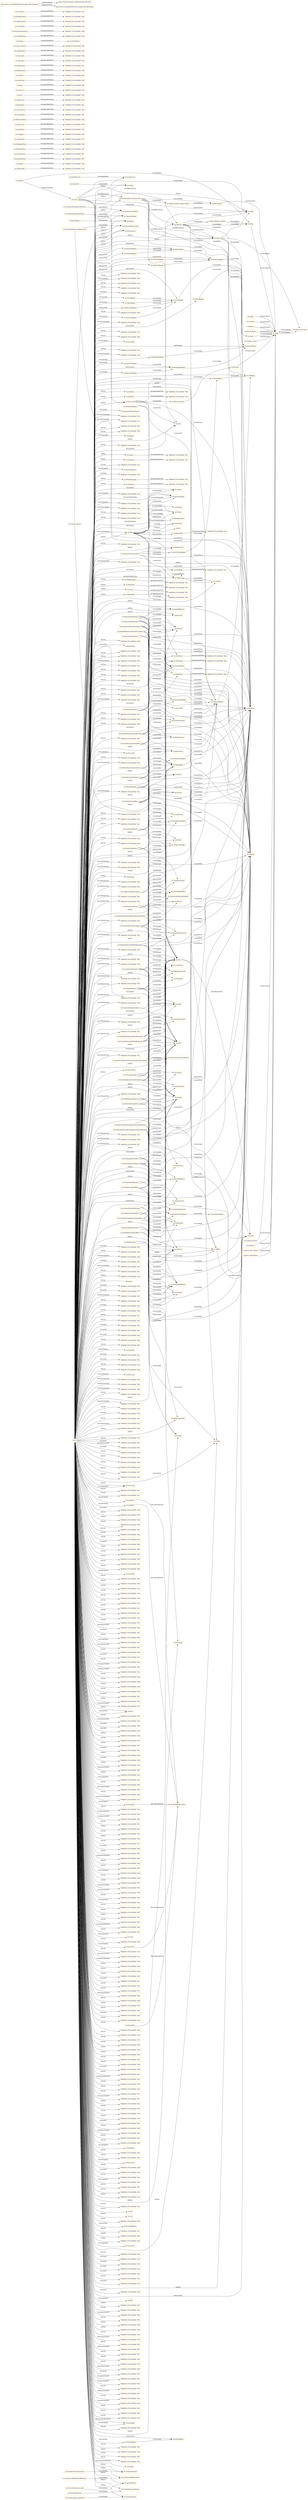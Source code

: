 digraph ar2dtool_diagram { 
rankdir=LR;
size="1501"
node [shape = rectangle, color="orange"]; "vin:DryWine" "vin:Tempranillo" "7466d5e5:187ca030d48:-7f44" "7466d5e5:187ca030d48:-7f97" "vin:AlsatianWine" "7466d5e5:187ca030d48:-7fbf" "vin:RedTableWine" "vin:FullBodiedWine" "7466d5e5:187ca030d48:-7f73" "7466d5e5:187ca030d48:-7f55" "7466d5e5:187ca030d48:-7f66" "7466d5e5:187ca030d48:-7f1d" "vin:Meursault" "7466d5e5:187ca030d48:-7ed6" "7466d5e5:187ca030d48:-7f8c" "vin:DryWhiteWine" "7466d5e5:187ca030d48:-7f84" "vin:GermanWine" "vin:Beaujolais" "vin:WhiteLoire" "vin:RedWine" "vin:Tours" "vin:RoseWine" "7466d5e5:187ca030d48:-7f19" "vin:Anjou" "vin:Riesling" "vin:SweetWine" "7466d5e5:187ca030d48:-7f2a" "7466d5e5:187ca030d48:-7ffc" "vin:WineBody" "7466d5e5:187ca030d48:-7f3d" "vin:Medoc" "7466d5e5:187ca030d48:-7f80" "7466d5e5:187ca030d48:-7f0e" "vin:RedBordeaux" "7466d5e5:187ca030d48:-7f6e" "vin:Quality" "vin:TableWine" "7466d5e5:187ca030d48:-7fa1" "7466d5e5:187ca030d48:-7f50" "7466d5e5:187ca030d48:-7fb5" "7466d5e5:187ca030d48:-7ff4" "vin:WineColor" "vin:StEmilion" "7466d5e5:187ca030d48:-7f4b" "7466d5e5:187ca030d48:-7ea9" "vin:DryRedWine" "7466d5e5:187ca030d48:-7ef3" "7466d5e5:187ca030d48:-7fc4" "vin:DryRiesling" "7466d5e5:187ca030d48:-7f9c" "vin:WhiteBurgundy" "7466d5e5:187ca030d48:-7f94" "vin:Bordeaux" "7466d5e5:187ca030d48:-7ff8" "7466d5e5:187ca030d48:-7f61" "7466d5e5:187ca030d48:-7fbb" "vin:Wine" "7466d5e5:187ca030d48:-7f27" "7466d5e5:187ca030d48:-7f39" "7466d5e5:187ca030d48:-7fec" "vin:VintageYear" "vin:RedBurgundy" "7466d5e5:187ca030d48:-7fe0" "7466d5e5:187ca030d48:-7f04" "vin:WhiteNonSweetWine" "vin:Burgundy" "7466d5e5:187ca030d48:-7eef" "7466d5e5:187ca030d48:-7eff" "vin:Muscadet" "vin:WineFlavor" "7466d5e5:187ca030d48:-7f23" "7466d5e5:187ca030d48:-7fa4" "7466d5e5:187ca030d48:-7f76" "7466d5e5:187ca030d48:-7ee3" "vin:CaliforniaWine" "vin:Winery" "vin:WineSugar" "vin:ItalianWine" "7466d5e5:187ca030d48:-7eb9" "7466d5e5:187ca030d48:-7fe4" "vin:Pauillac" "vin:LateHarvest" "vin:WhiteBordeaux" "vin:TexasWine" "vin:Loire" "vin:Margaux" "7466d5e5:187ca030d48:-7fc8" "7466d5e5:187ca030d48:-7ead" "7466d5e5:187ca030d48:-7f59" "7466d5e5:187ca030d48:-7fae" "7466d5e5:187ca030d48:-7f6a" "7466d5e5:187ca030d48:-7eb5" "vin:CotesDOr" "7466d5e5:187ca030d48:-7f8f" "7466d5e5:187ca030d48:-7f88" "7466d5e5:187ca030d48:-7f7a" "vin:AmericanWine" "vin:Country" "vin:DessertWine" "vin:IceWine" "7466d5e5:187ca030d48:-7fd6" "7466d5e5:187ca030d48:-7fd2" "vin:WhiteTableWine" "7466d5e5:187ca030d48:-7ec6" "7466d5e5:187ca030d48:-7ec1" "7466d5e5:187ca030d48:-7fcd" "vin:Vintage" "7466d5e5:187ca030d48:-7ed9" "vin:EarlyHarvest" "7466d5e5:187ca030d48:-7fa7" "vin:WineDescriptor" "7466d5e5:187ca030d48:-7ebd" "vin:FrenchWine" "7466d5e5:187ca030d48:-7ee0" "7466d5e5:187ca030d48:-7edd" "vin:Sancerre" "vin:SweetRiesling" "7466d5e5:187ca030d48:-7ed2" "vin:Region" "7466d5e5:187ca030d48:-7f2d" "7466d5e5:187ca030d48:-7ee6" "vin:WhiteWine" "7466d5e5:187ca030d48:-7ef7" "7466d5e5:187ca030d48:-7eeb" "7466d5e5:187ca030d48:-7efb" "vin:WineAcidity" "7466d5e5:187ca030d48:-7f0a" ; /*classes style*/
	"vin:Campo_de_Borja" -> "vin:Spain" [ label = "vin:hasCountry" ];
	"vin:MariettaZinfandel" -> "vin:SonomaRegion" [ label = "vin:locatedIn" ];
	"vin:MariettaZinfandel" -> "vin:Dry" [ label = "vin:hasSugar" ];
	"vin:MariettaZinfandel" -> "vin:Marietta" [ label = "vin:hasMaker" ];
	"vin:MariettaZinfandel" -> "vin:Moderate" [ label = "vin:hasFlavor" ];
	"vin:MariettaZinfandel" -> "vin:Medium" [ label = "vin:hasBody" ];
	"vin:SeanThackreySiriusPetiteSyrah" -> "vin:NapaRegion" [ label = "vin:locatedIn" ];
	"vin:SeanThackreySiriusPetiteSyrah" -> "vin:Dry" [ label = "vin:hasSugar" ];
	"vin:SeanThackreySiriusPetiteSyrah" -> "vin:SeanThackrey" [ label = "vin:hasMaker" ];
	"vin:SeanThackreySiriusPetiteSyrah" -> "vin:Strong" [ label = "vin:hasFlavor" ];
	"vin:SeanThackreySiriusPetiteSyrah" -> "vin:Full" [ label = "vin:hasBody" ];
	"vin:MariettaCabernetSauvignon" -> "vin:SonomaRegion" [ label = "vin:locatedIn" ];
	"vin:MariettaCabernetSauvignon" -> "vin:Dry" [ label = "vin:hasSugar" ];
	"vin:MariettaCabernetSauvignon" -> "vin:Marietta" [ label = "vin:hasMaker" ];
	"vin:MariettaCabernetSauvignon" -> "vin:Moderate" [ label = "vin:hasFlavor" ];
	"vin:MariettaCabernetSauvignon" -> "vin:Medium" [ label = "vin:hasBody" ];
	"vin:PauillacRegion" -> "vin:MedocRegion" [ label = "vin:locatedIn" ];
	"vin:StGenevieveTexasWhite" -> "vin:CentralTexasRegion" [ label = "vin:locatedIn" ];
	"vin:StGenevieveTexasWhite" -> "vin:Dry" [ label = "vin:hasSugar" ];
	"vin:StGenevieveTexasWhite" -> "vin:StGenevieve" [ label = "vin:hasMaker" ];
	"vin:StGenevieveTexasWhite" -> "vin:Moderate" [ label = "vin:hasFlavor" ];
	"vin:FullBodiedWine" -> "7466d5e5:187ca030d48:-7f88" [ label = "owl:equivalentClass" ];
	"vin:BordeauxRegion" -> "vin:FrenchRegion" [ label = "vin:locatedIn" ];
	"vin:hasBody" -> "vin:hasWineDescriptor" [ label = "rdfs:subPropertyOf" ];
	"vin:Adega_Familiar_Eladio_Pineiro" -> "vin:Rias_Baixas" [ label = "vin:hasRegion" ];
	"vin:Meursault" -> "7466d5e5:187ca030d48:-7f50" [ label = "owl:equivalentClass" ];
	"vin:Mallorca" -> "vin:Spain" [ label = "vin:hasCountry" ];
	"vin:FoxenCheninBlanc" -> "vin:SantaBarbaraRegion" [ label = "vin:locatedIn" ];
	"vin:FoxenCheninBlanc" -> "vin:Dry" [ label = "vin:hasSugar" ];
	"vin:FoxenCheninBlanc" -> "vin:Foxen" [ label = "vin:hasMaker" ];
	"vin:FoxenCheninBlanc" -> "vin:Moderate" [ label = "vin:hasFlavor" ];
	"vin:FoxenCheninBlanc" -> "vin:Full" [ label = "vin:hasBody" ];
	"vin:TexasWine" -> "7466d5e5:187ca030d48:-7eef" [ label = "owl:equivalentClass" ];
	"vin:NapaRegion" -> "vin:CaliforniaRegion" [ label = "vin:locatedIn" ];
	"vin:MountadamRiesling" -> "vin:SouthAustraliaRegion" [ label = "vin:locatedIn" ];
	"vin:MountadamRiesling" -> "vin:Dry" [ label = "vin:hasSugar" ];
	"vin:MountadamRiesling" -> "vin:Mountadam" [ label = "vin:hasMaker" ];
	"vin:MountadamRiesling" -> "vin:Delicate" [ label = "vin:hasFlavor" ];
	"vin:MountadamRiesling" -> "vin:Medium" [ label = "vin:hasBody" ];
	"vin:LoireRegion" -> "vin:FrenchRegion" [ label = "vin:locatedIn" ];
	"vin:CorbansSauvignonBlanc" -> "vin:NewZealandRegion" [ label = "vin:locatedIn" ];
	"vin:CorbansSauvignonBlanc" -> "vin:Dry" [ label = "vin:hasSugar" ];
	"vin:CorbansSauvignonBlanc" -> "vin:Corbans" [ label = "vin:hasMaker" ];
	"vin:CorbansSauvignonBlanc" -> "vin:Strong" [ label = "vin:hasFlavor" ];
	"vin:CorbansSauvignonBlanc" -> "vin:Medium" [ label = "vin:hasBody" ];
	"vin:WhiteBurgundy" -> "7466d5e5:187ca030d48:-7ee3" [ label = "owl:equivalentClass" ];
	"vin:Pauillac" -> "7466d5e5:187ca030d48:-7f44" [ label = "owl:equivalentClass" ];
	"vin:Jerez-Xeres-Sherry" -> "vin:Spain" [ label = "vin:hasCountry" ];
	"vin:CortonMontrachetWhiteBurgundy" -> "vin:Dry" [ label = "vin:hasSugar" ];
	"vin:CortonMontrachetWhiteBurgundy" -> "vin:CortonMontrachet" [ label = "vin:hasMaker" ];
	"vin:CortonMontrachetWhiteBurgundy" -> "vin:Strong" [ label = "vin:hasFlavor" ];
	"vin:CortonMontrachetWhiteBurgundy" -> "vin:Full" [ label = "vin:hasBody" ];
	"vin:BourgogneRegion" -> "vin:FrenchRegion" [ label = "vin:locatedIn" ];
	"vin:MountadamChardonnay" -> "vin:SouthAustraliaRegion" [ label = "vin:locatedIn" ];
	"vin:MountadamChardonnay" -> "vin:Dry" [ label = "vin:hasSugar" ];
	"vin:MountadamChardonnay" -> "vin:Mountadam" [ label = "vin:hasMaker" ];
	"vin:MountadamChardonnay" -> "vin:Strong" [ label = "vin:hasFlavor" ];
	"vin:MountadamChardonnay" -> "vin:Full" [ label = "vin:hasBody" ];
	"vin:DryWine" -> "7466d5e5:187ca030d48:-7f94" [ label = "owl:equivalentClass" ];
	"vin:FrenchWine" -> "7466d5e5:187ca030d48:-7f8c" [ label = "owl:equivalentClass" ];
	"vin:SauterneRegion" -> "vin:BordeauxRegion" [ label = "vin:locatedIn" ];
	"vin:Spain" -> "vin:Ribera_del_Duero" [ label = "vin:hasRegion" ];
	"vin:SelaksSauvignonBlanc" -> "vin:NewZealandRegion" [ label = "vin:locatedIn" ];
	"vin:SelaksSauvignonBlanc" -> "vin:Dry" [ label = "vin:hasSugar" ];
	"vin:SelaksSauvignonBlanc" -> "vin:Selaks" [ label = "vin:hasMaker" ];
	"vin:SelaksSauvignonBlanc" -> "vin:Moderate" [ label = "vin:hasFlavor" ];
	"vin:SelaksSauvignonBlanc" -> "vin:Medium" [ label = "vin:hasBody" ];
	"vin:SchlossRothermelTrochenbierenausleseRiesling" -> "vin:GermanyRegion" [ label = "vin:locatedIn" ];
	"vin:SchlossRothermelTrochenbierenausleseRiesling" -> "vin:Sweet" [ label = "vin:hasSugar" ];
	"vin:SchlossRothermelTrochenbierenausleseRiesling" -> "vin:SchlossRothermel" [ label = "vin:hasMaker" ];
	"vin:SchlossRothermelTrochenbierenausleseRiesling" -> "vin:Strong" [ label = "vin:hasFlavor" ];
	"vin:SchlossRothermelTrochenbierenausleseRiesling" -> "vin:Full" [ label = "vin:hasBody" ];
	"vin:StEmilionRegion" -> "vin:BordeauxRegion" [ label = "vin:locatedIn" ];
	"vin:BeaujolaisRegion" -> "vin:FrenchRegion" [ label = "vin:locatedIn" ];
	"vin:CorbansPrivateBinSauvignonBlanc" -> "vin:NewZealandRegion" [ label = "vin:locatedIn" ];
	"vin:CorbansPrivateBinSauvignonBlanc" -> "vin:Dry" [ label = "vin:hasSugar" ];
	"vin:CorbansPrivateBinSauvignonBlanc" -> "vin:Corbans" [ label = "vin:hasMaker" ];
	"vin:CorbansPrivateBinSauvignonBlanc" -> "vin:Strong" [ label = "vin:hasFlavor" ];
	"vin:CorbansPrivateBinSauvignonBlanc" -> "vin:Full" [ label = "vin:hasBody" ];
	"vin:Bordeaux" -> "7466d5e5:187ca030d48:-7fe4" [ label = "owl:equivalentClass" ];
	"vin:CongressSpringsSemillon" -> "vin:Dry" [ label = "vin:hasSugar" ];
	"vin:CongressSpringsSemillon" -> "vin:CongressSprings" [ label = "vin:hasMaker" ];
	"vin:CongressSpringsSemillon" -> "vin:Moderate" [ label = "vin:hasFlavor" ];
	"vin:CongressSpringsSemillon" -> "vin:Medium" [ label = "vin:hasBody" ];
	"vin:RedBordeaux" -> "7466d5e5:187ca030d48:-7f2d" [ label = "owl:equivalentClass" ];
	"vin:Jerez_Amontillado" -> "vin:Spain" [ label = "vin:hasCountry" ];
	"vin:Rias_Baixas" -> "vin:Spain" [ label = "vin:hasCountry" ];
	"vin:AlsatianWine" -> "7466d5e5:187ca030d48:-7ffc" [ label = "owl:equivalentClass" ];
	"vin:RedTableWine" -> "7466d5e5:187ca030d48:-7f27" [ label = "owl:equivalentClass" ];
	"vin:Tours" -> "7466d5e5:187ca030d48:-7eeb" [ label = "owl:equivalentClass" ];
	"vin:CotesDOr" -> "7466d5e5:187ca030d48:-7fae" [ label = "owl:equivalentClass" ];
	"vin:SweetRiesling" -> "7466d5e5:187ca030d48:-7f04" [ label = "owl:equivalentClass" ];
	"vin:Medoc" -> "7466d5e5:187ca030d48:-7f61" [ label = "owl:equivalentClass" ];
	"vin:TaylorPort" -> "vin:Taylor" [ label = "vin:hasMaker" ];
	"vin:ChateauChevalBlancStEmilion" -> "vin:ChateauChevalBlanc" [ label = "vin:hasMaker" ];
	"vin:Envidiacochina_tete_de_cuvee" -> "vin:Malvasia" [ label = "owl:differentFrom" ];
	"vin:Envidiacochina_tete_de_cuvee" -> "vin:Adega_Familiar_Eladio_Pineiro" [ label = "vin:hasMaker" ];
	"vin:Envidiacochina_tete_de_cuvee" -> "vin:Moderate" [ label = "vin:hasFlavor" ];
	"vin:Envidiacochina_tete_de_cuvee" -> "vin:High" [ label = "vin:hasAcidity" ];
	"vin:Envidiacochina_tete_de_cuvee" -> "vin:Medium" [ label = "vin:hasBody" ];
	"vin:Envidiacochina_tete_de_cuvee" -> "vin:Rias_Baixas" [ label = "vin:hasRegion" ];
	"vin:Envidiacochina_tete_de_cuvee" -> "vin:Tinto" [ label = "owl:differentFrom" ];
	"vin:ChateauMorgonBeaujolais" -> "vin:ChateauMorgon" [ label = "vin:hasMaker" ];
	"vin:ChateauDeMeursaultMeursault" -> "vin:ChateauDeMeursault" [ label = "vin:hasMaker" ];
	"vin:ChateauDeMeursaultMeursault" -> "vin:Moderate" [ label = "vin:hasFlavor" ];
	"vin:WhiteNonSweetWine" -> "7466d5e5:187ca030d48:-7edd" [ label = "owl:equivalentClass" ];
	"vin:Alvaro_Palacios" -> "vin:Priorato" [ label = "vin:hasRegion" ];
	"vin:RoseDAnjou" -> "vin:DAnjou" [ label = "vin:hasMaker" ];
	"vin:hasSugar" -> "vin:hasWineDescriptor" [ label = "rdfs:subPropertyOf" ];
	"vin:Muscadet" -> "7466d5e5:187ca030d48:-7f4b" [ label = "owl:equivalentClass" ];
	"vin:CotesDOrRegion" -> "vin:BourgogneRegion" [ label = "vin:locatedIn" ];
	"vin:WineColor" -> "7466d5e5:187ca030d48:-7ebd" [ label = "owl:equivalentClass" ];
	"vin:ElyseZinfandel" -> "vin:NapaRegion" [ label = "vin:locatedIn" ];
	"vin:ElyseZinfandel" -> "vin:Dry" [ label = "vin:hasSugar" ];
	"vin:ElyseZinfandel" -> "vin:Elyse" [ label = "vin:hasMaker" ];
	"vin:ElyseZinfandel" -> "vin:Moderate" [ label = "vin:hasFlavor" ];
	"vin:ElyseZinfandel" -> "vin:Full" [ label = "vin:hasBody" ];
	"vin:SweetWine" -> "7466d5e5:187ca030d48:-7efb" [ label = "owl:equivalentClass" ];
	"vin:LongridgeMerlot" -> "vin:NewZealandRegion" [ label = "vin:locatedIn" ];
	"vin:LongridgeMerlot" -> "vin:Dry" [ label = "vin:hasSugar" ];
	"vin:LongridgeMerlot" -> "vin:Longridge" [ label = "vin:hasMaker" ];
	"vin:LongridgeMerlot" -> "vin:Moderate" [ label = "vin:hasFlavor" ];
	"vin:LongridgeMerlot" -> "vin:Light" [ label = "vin:hasBody" ];
	"vin:KathrynKennedyLateral" -> "vin:Dry" [ label = "vin:hasSugar" ];
	"vin:KathrynKennedyLateral" -> "vin:KathrynKennedy" [ label = "vin:hasMaker" ];
	"vin:KathrynKennedyLateral" -> "vin:Delicate" [ label = "vin:hasFlavor" ];
	"vin:KathrynKennedyLateral" -> "vin:Medium" [ label = "vin:hasBody" ];
	"vin:MountEdenVineyardEdnaValleyChardonnay" -> "vin:EdnaValleyRegion" [ label = "vin:locatedIn" ];
	"vin:MountEdenVineyardEdnaValleyChardonnay" -> "vin:Dry" [ label = "vin:hasSugar" ];
	"vin:MountEdenVineyardEdnaValleyChardonnay" -> "vin:MountEdenVineyard" [ label = "vin:hasMaker" ];
	"vin:MountEdenVineyardEdnaValleyChardonnay" -> "vin:Moderate" [ label = "vin:hasFlavor" ];
	"vin:MountEdenVineyardEdnaValleyChardonnay" -> "vin:Medium" [ label = "vin:hasBody" ];
	"vin:hasFlavor" -> "vin:hasWineDescriptor" [ label = "rdfs:subPropertyOf" ];
	"vin:Loire" -> "7466d5e5:187ca030d48:-7f6a" [ label = "owl:equivalentClass" ];
	"vin:AnjouRegion" -> "vin:LoireRegion" [ label = "vin:locatedIn" ];
	"vin:BancroftChardonnay" -> "vin:NapaRegion" [ label = "vin:locatedIn" ];
	"vin:BancroftChardonnay" -> "vin:Dry" [ label = "vin:hasSugar" ];
	"vin:BancroftChardonnay" -> "vin:Bancroft" [ label = "vin:hasMaker" ];
	"vin:BancroftChardonnay" -> "vin:Moderate" [ label = "vin:hasFlavor" ];
	"vin:BancroftChardonnay" -> "vin:Medium" [ label = "vin:hasBody" ];
	"vin:SaucelitoCanyonZinfandel1998" -> "vin:ArroyoGrandeRegion" [ label = "vin:locatedIn" ];
	"vin:SaucelitoCanyonZinfandel1998" -> "vin:Year1998" [ label = "vin:hasVintageYear" ];
	"vin:SaucelitoCanyonZinfandel1998" -> "vin:Dry" [ label = "vin:hasSugar" ];
	"vin:SaucelitoCanyonZinfandel1998" -> "vin:SaucelitoCanyon" [ label = "vin:hasMaker" ];
	"vin:SaucelitoCanyonZinfandel1998" -> "vin:Moderate" [ label = "vin:hasFlavor" ];
	"vin:SaucelitoCanyonZinfandel1998" -> "vin:Medium" [ label = "vin:hasBody" ];
	"vin:ClosDeLaPoussieSancerre" -> "vin:ClosDeLaPoussie" [ label = "vin:hasMaker" ];
	"vin:CentralTexasRegion" -> "vin:TexasRegion" [ label = "vin:locatedIn" ];
	"vin:ChiantiRegion" -> "vin:ItalianRegion" [ label = "vin:locatedIn" ];
	"vin:IceWine" -> "7466d5e5:187ca030d48:-7f80" [ label = "owl:equivalentClass" ];
	"vin:CaliforniaRegion" -> "vin:USRegion" [ label = "vin:locatedIn" ];
	"vin:Beaujolais" -> "7466d5e5:187ca030d48:-7fec" [ label = "owl:equivalentClass" ];
	"vin:MendocinoRegion" -> "vin:CaliforniaRegion" [ label = "vin:locatedIn" ];
	"vin:MendocinoRegion" -> "vin:SonomaRegion" [ label = "vin:adjacentRegion" ];
	"vin:ChiantiClassico" -> "vin:McGuinnesso" [ label = "vin:hasMaker" ];
	"vin:ChiantiClassico" -> "vin:Medium" [ label = "vin:hasBody" ];
	"vin:Aurus" -> "vin:Malvasia" [ label = "owl:differentFrom" ];
	"vin:Aurus" -> "vin:Tinto" [ label = "owl:differentFrom" ];
	"vin:Aurus" -> "vin:Moderate" [ label = "vin:hasFlavor" ];
	"vin:Aurus" -> "vin:Red" [ label = "vin:hasColor" ];
	"vin:Aurus" -> "vin:Envidiacochina_tete_de_cuvee" [ label = "owl:differentFrom" ];
	"vin:Aurus" -> "vin:Finca_Dofi" [ label = "owl:differentFrom" ];
	"vin:Aurus" -> "vin:High" [ label = "vin:hasAcidity" ];
	"vin:Aurus" -> "vin:Full" [ label = "vin:hasBody" ];
	"vin:MountadamPinotNoir" -> "vin:SouthAustraliaRegion" [ label = "vin:locatedIn" ];
	"vin:MountadamPinotNoir" -> "vin:Dry" [ label = "vin:hasSugar" ];
	"vin:MountadamPinotNoir" -> "vin:Mountadam" [ label = "vin:hasMaker" ];
	"vin:MountadamPinotNoir" -> "vin:Moderate" [ label = "vin:hasFlavor" ];
	"vin:MountadamPinotNoir" -> "vin:Medium" [ label = "vin:hasBody" ];
	"vin:RedWine" -> "7466d5e5:187ca030d48:-7f23" [ label = "owl:equivalentClass" ];
	"vin:MountEdenVineyardEstatePinotNoir" -> "vin:EdnaValleyRegion" [ label = "vin:locatedIn" ];
	"vin:MountEdenVineyardEstatePinotNoir" -> "vin:Dry" [ label = "vin:hasSugar" ];
	"vin:MountEdenVineyardEstatePinotNoir" -> "vin:MountEdenVineyard" [ label = "vin:hasMaker" ];
	"vin:MountEdenVineyardEstatePinotNoir" -> "vin:Strong" [ label = "vin:hasFlavor" ];
	"vin:MountEdenVineyardEstatePinotNoir" -> "vin:Full" [ label = "vin:hasBody" ];
	"vin:Burgundy" -> "7466d5e5:187ca030d48:-7fe0" [ label = "owl:equivalentClass" ];
	"vin:RedBurgundy" -> "7466d5e5:187ca030d48:-7f2a" [ label = "owl:equivalentClass" ];
	"vin:SonomaRegion" -> "vin:CaliforniaRegion" [ label = "vin:locatedIn" ];
	"vin:Malvasia" -> "vin:Moderate" [ label = "vin:hasFlavor" ];
	"vin:Malvasia" -> "vin:White" [ label = "vin:hasColor" ];
	"vin:Malvasia" -> "vin:Rioja" [ label = "vin:hasRegion" ];
	"vin:Malvasia" -> "vin:Medium" [ label = "vin:hasBody" ];
	"vin:Malvasia" -> "vin:High" [ label = "vin:hasAcidity" ];
	"vin:Malvasia" -> "vin:Tinto" [ label = "owl:differentFrom" ];
	"vin:Malvasia" -> "vin:Abel_Mendoza_Monge" [ label = "vin:hasMaker" ];
	"vin:hasAcidity" -> "vin:hasWineDescriptor" [ label = "rdfs:subPropertyOf" ];
	"vin:Aalto" -> "vin:Spain" [ label = "vin:hasCountry" ];
	"vin:ChateauLafiteRothschildPauillac" -> "vin:ChateauLafiteRothschild" [ label = "vin:hasMaker" ];
	"vin:GaryFarrellMerlot" -> "vin:SonomaRegion" [ label = "vin:locatedIn" ];
	"vin:GaryFarrellMerlot" -> "vin:Dry" [ label = "vin:hasSugar" ];
	"vin:GaryFarrellMerlot" -> "vin:GaryFarrell" [ label = "vin:hasMaker" ];
	"vin:GaryFarrellMerlot" -> "vin:Moderate" [ label = "vin:hasFlavor" ];
	"vin:GaryFarrellMerlot" -> "vin:Medium" [ label = "vin:hasBody" ];
	"vin:Alella" -> "vin:Spain" [ label = "vin:hasCountry" ];
	"vin:StonleighSauvignonBlanc" -> "vin:NewZealandRegion" [ label = "vin:locatedIn" ];
	"vin:StonleighSauvignonBlanc" -> "vin:Dry" [ label = "vin:hasSugar" ];
	"vin:StonleighSauvignonBlanc" -> "vin:Stonleigh" [ label = "vin:hasMaker" ];
	"vin:StonleighSauvignonBlanc" -> "vin:Delicate" [ label = "vin:hasFlavor" ];
	"vin:StonleighSauvignonBlanc" -> "vin:Medium" [ label = "vin:hasBody" ];
	"vin:Abel_Mendoza_Monge" -> "vin:Rioja" [ label = "vin:hasRegion" ];
	"vin:TableWine" -> "7466d5e5:187ca030d48:-7ef7" [ label = "owl:equivalentClass" ];
	"vin:GermanWine" -> "7466d5e5:187ca030d48:-7f84" [ label = "owl:equivalentClass" ];
	"vin:CotturiZinfandel" -> "vin:SonomaRegion" [ label = "vin:locatedIn" ];
	"vin:CotturiZinfandel" -> "vin:Dry" [ label = "vin:hasSugar" ];
	"vin:CotturiZinfandel" -> "vin:Cotturi" [ label = "vin:hasMaker" ];
	"vin:CotturiZinfandel" -> "vin:Strong" [ label = "vin:hasFlavor" ];
	"vin:CotturiZinfandel" -> "vin:Full" [ label = "vin:hasBody" ];
	"vin:WineBody" -> "7466d5e5:187ca030d48:-7ec1" [ label = "owl:equivalentClass" ];
	"vin:SaucelitoCanyonZinfandel" -> "vin:ArroyoGrandeRegion" [ label = "vin:locatedIn" ];
	"vin:SaucelitoCanyonZinfandel" -> "vin:Dry" [ label = "vin:hasSugar" ];
	"vin:SaucelitoCanyonZinfandel" -> "vin:SaucelitoCanyon" [ label = "vin:hasMaker" ];
	"vin:SaucelitoCanyonZinfandel" -> "vin:Moderate" [ label = "vin:hasFlavor" ];
	"vin:SaucelitoCanyonZinfandel" -> "vin:Medium" [ label = "vin:hasBody" ];
	"vin:LaneTannerPinotNoir" -> "vin:SantaBarbaraRegion" [ label = "vin:locatedIn" ];
	"vin:LaneTannerPinotNoir" -> "vin:Dry" [ label = "vin:hasSugar" ];
	"vin:LaneTannerPinotNoir" -> "vin:LaneTanner" [ label = "vin:hasMaker" ];
	"vin:LaneTannerPinotNoir" -> "vin:Delicate" [ label = "vin:hasFlavor" ];
	"vin:LaneTannerPinotNoir" -> "vin:Light" [ label = "vin:hasBody" ];
	"vin:WhiteWine" -> "7466d5e5:187ca030d48:-7ed2" [ label = "owl:equivalentClass" ];
	"vin:WhitehallLaneCabernetFranc" -> "vin:NapaRegion" [ label = "vin:locatedIn" ];
	"vin:WhitehallLaneCabernetFranc" -> "vin:Dry" [ label = "vin:hasSugar" ];
	"vin:WhitehallLaneCabernetFranc" -> "vin:WhitehallLane" [ label = "vin:hasMaker" ];
	"vin:WhitehallLaneCabernetFranc" -> "vin:Moderate" [ label = "vin:hasFlavor" ];
	"vin:WhitehallLaneCabernetFranc" -> "vin:Medium" [ label = "vin:hasBody" ];
	"vin:Dry" -> "vin:Sweet" [ label = "owl:differentFrom" ];
	"vin:Dry" -> "vin:OffDry" [ label = "owl:differentFrom" ];
	"vin:Rioja" -> "vin:Spain" [ label = "vin:hasCountry" ];
	"vin:Sancerre" -> "7466d5e5:187ca030d48:-7f19" [ label = "owl:equivalentClass" ];
	"vin:Pla_de_Bages" -> "vin:Spain" [ label = "vin:hasCountry" ];
	"vin:StEmilion" -> "7466d5e5:187ca030d48:-7f0a" [ label = "owl:equivalentClass" ];
	"vin:PageMillWineryCabernetSauvignon" -> "vin:NapaRegion" [ label = "vin:locatedIn" ];
	"vin:PageMillWineryCabernetSauvignon" -> "vin:Dry" [ label = "vin:hasSugar" ];
	"vin:PageMillWineryCabernetSauvignon" -> "vin:PageMillWinery" [ label = "vin:hasMaker" ];
	"vin:PageMillWineryCabernetSauvignon" -> "vin:Moderate" [ label = "vin:hasFlavor" ];
	"vin:PageMillWineryCabernetSauvignon" -> "vin:Medium" [ label = "vin:hasBody" ];
	"vin:Ribera_del_Duero" -> "vin:Spain" [ label = "vin:hasCountry" ];
	"vin:WineAcidity" -> "7466d5e5:187ca030d48:-7ec6" [ label = "owl:equivalentClass" ];
	"vin:Finca_Dofi" -> "vin:Moderate" [ label = "vin:hasFlavor" ];
	"vin:Finca_Dofi" -> "vin:Full" [ label = "vin:hasBody" ];
	"vin:Finca_Dofi" -> "vin:Red" [ label = "vin:hasColor" ];
	"vin:Finca_Dofi" -> "vin:High" [ label = "vin:hasAcidity" ];
	"vin:Finca_Dofi" -> "vin:Alvaro_Palacios" [ label = "vin:hasMaker" ];
	"vin:MariettaPetiteSyrah" -> "vin:SonomaRegion" [ label = "vin:locatedIn" ];
	"vin:MariettaPetiteSyrah" -> "vin:Dry" [ label = "vin:hasSugar" ];
	"vin:MariettaPetiteSyrah" -> "vin:Marietta" [ label = "vin:hasMaker" ];
	"vin:MariettaPetiteSyrah" -> "vin:Moderate" [ label = "vin:hasFlavor" ];
	"vin:MariettaPetiteSyrah" -> "vin:Medium" [ label = "vin:hasBody" ];
	"vin:WhiteTableWine" -> "7466d5e5:187ca030d48:-7ed6" [ label = "owl:equivalentClass" ];
	"vin:Margaux" -> "7466d5e5:187ca030d48:-7f66" [ label = "owl:equivalentClass" ];
	"vin:SevreEtMaineMuscadet" -> "vin:SevreEtMaine" [ label = "vin:hasMaker" ];
	"vin:Priorato" -> "vin:Spain" [ label = "vin:hasCountry" ];
	"vin:SchlossVolradTrochenbierenausleseRiesling" -> "vin:GermanyRegion" [ label = "vin:locatedIn" ];
	"vin:SchlossVolradTrochenbierenausleseRiesling" -> "vin:Sweet" [ label = "vin:hasSugar" ];
	"vin:SchlossVolradTrochenbierenausleseRiesling" -> "vin:SchlossVolrad" [ label = "vin:hasMaker" ];
	"vin:SchlossVolradTrochenbierenausleseRiesling" -> "vin:Moderate" [ label = "vin:hasFlavor" ];
	"vin:SchlossVolradTrochenbierenausleseRiesling" -> "vin:Full" [ label = "vin:hasBody" ];
	"vin:EarlyHarvest" -> "vin:LateHarvest" [ label = "owl:disjointWith" ];
	"vin:ChateauDYchemSauterne" -> "vin:ChateauDYchem" [ label = "vin:hasMaker" ];
	"vin:ChateauDYchemSauterne" -> "vin:Strong" [ label = "vin:hasFlavor" ];
	"vin:Tempranillo" -> "7466d5e5:187ca030d48:-7ef3" [ label = "owl:equivalentClass" ];
	"vin:Anjou" -> "7466d5e5:187ca030d48:-7ff4" [ label = "owl:equivalentClass" ];
	"vin:Penedes" -> "vin:Spain" [ label = "vin:hasCountry" ];
	"vin:FormanCabernetSauvignon" -> "vin:NapaRegion" [ label = "vin:locatedIn" ];
	"vin:FormanCabernetSauvignon" -> "vin:Dry" [ label = "vin:hasSugar" ];
	"vin:FormanCabernetSauvignon" -> "vin:Forman" [ label = "vin:hasMaker" ];
	"vin:FormanCabernetSauvignon" -> "vin:Strong" [ label = "vin:hasFlavor" ];
	"vin:FormanCabernetSauvignon" -> "vin:Medium" [ label = "vin:hasBody" ];
	"vin:DryWhiteWine" -> "7466d5e5:187ca030d48:-7f97" [ label = "owl:equivalentClass" ];
	"vin:SantaCruzMountainsRegion" -> "vin:CaliforniaRegion" [ label = "vin:locatedIn" ];
	"vin:MeursaultRegion" -> "vin:BourgogneRegion" [ label = "vin:locatedIn" ];
	"vin:MariettaOldVinesRed" -> "vin:SonomaRegion" [ label = "vin:locatedIn" ];
	"vin:MariettaOldVinesRed" -> "vin:Dry" [ label = "vin:hasSugar" ];
	"vin:MariettaOldVinesRed" -> "vin:Marietta" [ label = "vin:hasMaker" ];
	"vin:MariettaOldVinesRed" -> "vin:Moderate" [ label = "vin:hasFlavor" ];
	"vin:MariettaOldVinesRed" -> "vin:Medium" [ label = "vin:hasBody" ];
	"vin:CorbansDryWhiteRiesling" -> "vin:NewZealandRegion" [ label = "vin:locatedIn" ];
	"vin:CorbansDryWhiteRiesling" -> "vin:OffDry" [ label = "vin:hasSugar" ];
	"vin:CorbansDryWhiteRiesling" -> "vin:Corbans" [ label = "vin:hasMaker" ];
	"vin:CorbansDryWhiteRiesling" -> "vin:Moderate" [ label = "vin:hasFlavor" ];
	"vin:CorbansDryWhiteRiesling" -> "vin:Medium" [ label = "vin:hasBody" ];
	"vin:ChateauMargaux" -> "vin:ChateauMargauxWinery" [ label = "vin:hasMaker" ];
	"vin:hasColor" -> "vin:hasWineDescriptor" [ label = "rdfs:subPropertyOf" ];
	"vin:EdnaValleyRegion" -> "vin:CaliforniaRegion" [ label = "vin:locatedIn" ];
	"vin:AlsaceRegion" -> "vin:FrenchRegion" [ label = "vin:locatedIn" ];
	"vin:Bierzo" -> "vin:Spain" [ label = "vin:hasCountry" ];
	"vin:FormanChardonnay" -> "vin:NapaRegion" [ label = "vin:locatedIn" ];
	"vin:FormanChardonnay" -> "vin:Dry" [ label = "vin:hasSugar" ];
	"vin:FormanChardonnay" -> "vin:Forman" [ label = "vin:hasMaker" ];
	"vin:FormanChardonnay" -> "vin:Moderate" [ label = "vin:hasFlavor" ];
	"vin:FormanChardonnay" -> "vin:Full" [ label = "vin:hasBody" ];
	"vin:DryRedWine" -> "7466d5e5:187ca030d48:-7fa4" [ label = "owl:equivalentClass" ];
	"vin:DryRiesling" -> "7466d5e5:187ca030d48:-7fa1" [ label = "owl:equivalentClass" ];
	"vin:PulignyMontrachetWhiteBurgundy" -> "vin:Dry" [ label = "vin:hasSugar" ];
	"vin:PulignyMontrachetWhiteBurgundy" -> "vin:PulignyMontrachet" [ label = "vin:hasMaker" ];
	"vin:PulignyMontrachetWhiteBurgundy" -> "vin:Moderate" [ label = "vin:hasFlavor" ];
	"vin:PulignyMontrachetWhiteBurgundy" -> "vin:Medium" [ label = "vin:hasBody" ];
	"NULL" -> "vin:SaucelitoCanyon" [ label = "rdf:first" ];
	"NULL" -> "7466d5e5:187ca030d48:-7fd5" [ label = "owl:oneOf" ];
	"NULL" -> "vin:Strong" [ label = "rdf:first" ];
	"NULL" -> "7466d5e5:187ca030d48:-7e9f" [ label = "rdf:rest" ];
	"NULL" -> "7466d5e5:187ca030d48:-7ed5" [ label = "owl:intersectionOf" ];
	"NULL" -> "vin:SauterneRegion" [ label = "owl:hasValue" ];
	"NULL" -> "7466d5e5:187ca030d48:-7ebc" [ label = "owl:oneOf" ];
	"NULL" -> "vin:Malvasia" [ label = "rdf:first" ];
	"NULL" -> "7466d5e5:187ca030d48:-7f83" [ label = "owl:intersectionOf" ];
	"NULL" -> "vin:Medium" [ label = "owl:hasValue" ];
	"NULL" -> "7466d5e5:187ca030d48:-7f81" [ label = "rdf:rest" ];
	"NULL" -> "7466d5e5:187ca030d48:-7e52" [ label = "rdf:first" ];
	"NULL" -> "vin:GaryFarrell" [ label = "rdf:first" ];
	"NULL" -> "vin:Marietta" [ label = "rdf:first" ];
	"NULL" -> "rdf:nil" [ label = "rdf:rest" ];
	"NULL" -> "7466d5e5:187ca030d48:-7f79" [ label = "owl:oneOf" ];
	"NULL" -> "7466d5e5:187ca030d48:-7f75" [ label = "owl:oneOf" ];
	"NULL" -> "vin:ClosDeVougeot" [ label = "rdf:first" ];
	"NULL" -> "vin:Selaks" [ label = "rdf:first" ];
	"NULL" -> "vin:Strong" [ label = "owl:hasValue" ];
	"NULL" -> "vin:Riesling" [ label = "rdf:first" ];
	"NULL" -> "vin:WineColor" [ label = "owl:onClass" ];
	"NULL" -> "7466d5e5:187ca030d48:-7f4f" [ label = "owl:intersectionOf" ];
	"NULL" -> "7466d5e5:187ca030d48:-7ef8" [ label = "rdf:rest" ];
	"NULL" -> "7466d5e5:187ca030d48:-7e62" [ label = "swrl:body" ];
	"NULL" -> "7466d5e5:187ca030d48:-7e40" [ label = "rdf:rest" ];
	"NULL" -> "7466d5e5:187ca030d48:-7fe1" [ label = "rdf:rest" ];
	"NULL" -> "vin:ChateauMargauxWinery" [ label = "rdf:first" ];
	"NULL" -> "7466d5e5:187ca030d48:-7e91" [ label = "rdf:rest" ];
	"NULL" -> "7466d5e5:187ca030d48:-7f7a" [ label = "owl:allValuesFrom" ];
	"NULL" -> "vin:BourgogneRegion" [ label = "owl:hasValue" ];
	"NULL" -> "vin:Elyse" [ label = "rdf:first" ];
	"NULL" -> "vin:Longridge" [ label = "rdf:first" ];
	"NULL" -> "vin:ItalianRegion" [ label = "owl:hasValue" ];
	"NULL" -> "7466d5e5:187ca030d48:-7f76" [ label = "owl:allValuesFrom" ];
	"NULL" -> "7466d5e5:187ca030d48:-7efe" [ label = "owl:oneOf" ];
	"NULL" -> "7466d5e5:187ca030d48:-7fa6" [ label = "owl:oneOf" ];
	"NULL" -> "7466d5e5:187ca030d48:-7f0d" [ label = "owl:oneOf" ];
	"NULL" -> "vin:WhiteWine" [ label = "rdf:first" ];
	"NULL" -> "xsd:positiveInteger" [ label = "owl:onDataRange" ];
	"NULL" -> "7466d5e5:187ca030d48:-7fab" [ label = "rdf:rest" ];
	"NULL" -> "vin:PageMillWinery" [ label = "rdf:first" ];
	"NULL" -> "xsd:positiveInteger" [ label = "owl:someValuesFrom" ];
	"NULL" -> "vin:Stonleigh" [ label = "rdf:first" ];
	"NULL" -> "vin:High" [ label = "rdf:first" ];
	"NULL" -> "vin:RedWine" [ label = "rdf:first" ];
	"NULL" -> "7466d5e5:187ca030d48:-7f63" [ label = "rdf:rest" ];
	"NULL" -> "vin:locatedIn" [ label = "owl:onProperty" ];
	"NULL" -> "7466d5e5:187ca030d48:-7eac" [ label = "owl:oneOf" ];
	"NULL" -> "7466d5e5:187ca030d48:-7fd1" [ label = "owl:oneOf" ];
	"NULL" -> "7466d5e5:187ca030d48:-7e31" [ label = "rdf:rest" ];
	"NULL" -> "vin:Bordeaux" [ label = "rdf:first" ];
	"NULL" -> "7466d5e5:187ca030d48:-7e82" [ label = "rdf:rest" ];
	"NULL" -> "vin:SeanThackrey" [ label = "rdf:first" ];
	"NULL" -> "vin:Very_bad" [ label = "swrl:argument2" ];
	"NULL" -> "7466d5e5:187ca030d48:-7ed1" [ label = "owl:intersectionOf" ];
	"NULL" -> "7466d5e5:187ca030d48:-7f29" [ label = "owl:intersectionOf" ];
	"NULL" -> "vin:PeterMccoy" [ label = "rdf:first" ];
	"NULL" -> "vin:CaliforniaRegion" [ label = "rdf:first" ];
	"NULL" -> "vin:Ventana" [ label = "rdf:first" ];
	"NULL" -> "vin:LateHarvest" [ label = "rdf:first" ];
	"NULL" -> "7466d5e5:187ca030d48:-7edf" [ label = "owl:intersectionOf" ];
	"NULL" -> "7466d5e5:187ca030d48:-7fa2" [ label = "rdf:rest" ];
	"NULL" -> "7466d5e5:187ca030d48:-7f87" [ label = "owl:intersectionOf" ];
	"NULL" -> "7466d5e5:187ca030d48:-7f16" [ label = "rdf:rest" ];
	"NULL" -> "vin:ChateauChevalBlanc" [ label = "rdf:first" ];
	"NULL" -> "7466d5e5:187ca030d48:-7e38" [ label = "swrl:head" ];
	"NULL" -> "7466d5e5:187ca030d48:-7ef0" [ label = "rdf:rest" ];
	"NULL" -> "7466d5e5:187ca030d48:-7f43" [ label = "owl:intersectionOf" ];
	"NULL" -> "7466d5e5:187ca030d48:-7e4e" [ label = "rdf:first" ];
	"NULL" -> "vin:hasSugar" [ label = "owl:onProperty" ];
	"NULL" -> "7466d5e5:187ca030d48:-7f37" [ label = "rdf:rest" ];
	"NULL" -> "7466d5e5:187ca030d48:-7fba" [ label = "owl:oneOf" ];
	"NULL" -> "7466d5e5:187ca030d48:-7f93" [ label = "owl:intersectionOf" ];
	"NULL" -> "7466d5e5:187ca030d48:-7ea8" [ label = "owl:oneOf" ];
	"NULL" -> "7466d5e5:187ca030d48:-7eba" [ label = "rdf:rest" ];
	"NULL" -> "7466d5e5:187ca030d48:-7e94" [ label = "rdf:rest" ];
	"NULL" -> "7466d5e5:187ca030d48:-7ee8" [ label = "rdf:rest" ];
	"NULL" -> "7466d5e5:187ca030d48:-7f07" [ label = "rdf:rest" ];
	"NULL" -> "vin:Taylor" [ label = "rdf:first" ];
	"NULL" -> "7466d5e5:187ca030d48:-7e26" [ label = "rdf:rest" ];
	"NULL" -> "7466d5e5:187ca030d48:-7e9a" [ label = "rdf:rest" ];
	"NULL" -> "7466d5e5:187ca030d48:-7ee1" [ label = "rdf:rest" ];
	"NULL" -> "7466d5e5:187ca030d48:-7f38" [ label = "owl:oneOf" ];
	"NULL" -> "7466d5e5:187ca030d48:-7e64" [ label = "rdf:rest" ];
	"NULL" -> "7466d5e5:187ca030d48:-7e5d" [ label = "rdf:first" ];
	"NULL" -> "7466d5e5:187ca030d48:-7f28" [ label = "rdf:rest" ];
	"NULL" -> "vin:LoireRegion" [ label = "owl:hasValue" ];
	"NULL" -> "7466d5e5:187ca030d48:-7eb1" [ label = "rdf:rest" ];
	"NULL" -> "7466d5e5:187ca030d48:-7e6a" [ label = "rdf:rest" ];
	"NULL" -> "7466d5e5:187ca030d48:-7ebe" [ label = "rdf:rest" ];
	"NULL" -> "7466d5e5:187ca030d48:-7f9b" [ label = "owl:oneOf" ];
	"NULL" -> "7466d5e5:187ca030d48:-7fa7" [ label = "owl:allValuesFrom" ];
	"NULL" -> "7466d5e5:187ca030d48:-7e85" [ label = "rdf:rest" ];
	"NULL" -> "7466d5e5:187ca030d48:-7eab" [ label = "rdf:rest" ];
	"NULL" -> "7466d5e5:187ca030d48:-7f0e" [ label = "owl:allValuesFrom" ];
	"NULL" -> "7466d5e5:187ca030d48:-7e25" [ label = "rdf:first" ];
	"NULL" -> "7466d5e5:187ca030d48:-7f6c" [ label = "rdf:rest" ];
	"NULL" -> "7466d5e5:187ca030d48:-7e8b" [ label = "rdf:rest" ];
	"NULL" -> "vin:yearValue" [ label = "owl:onProperty" ];
	"NULL" -> "vin:DessertWine" [ label = "rdf:first" ];
	"NULL" -> "7466d5e5:187ca030d48:-7f8d" [ label = "rdf:rest" ];
	"NULL" -> "vin:CongressSprings" [ label = "rdf:first" ];
	"NULL" -> "7466d5e5:187ca030d48:-7e5b" [ label = "rdf:rest" ];
	"NULL" -> "7466d5e5:187ca030d48:-7ea2" [ label = "rdf:rest" ];
	"NULL" -> "vin:MargauxRegion" [ label = "owl:hasValue" ];
	"NULL" -> "7466d5e5:187ca030d48:-7e76" [ label = "rdf:rest" ];
	"NULL" -> "vin:PauillacRegion" [ label = "owl:hasValue" ];
	"NULL" -> "vin:Loire" [ label = "rdf:first" ];
	"NULL" -> "vin:TexasRegion" [ label = "owl:hasValue" ];
	"NULL" -> "vin:CotesDOrRegion" [ label = "owl:hasValue" ];
	"NULL" -> "7466d5e5:187ca030d48:-7f78" [ label = "rdf:rest" ];
	"NULL" -> "7466d5e5:187ca030d48:-7e7c" [ label = "rdf:rest" ];
	"NULL" -> "7466d5e5:187ca030d48:-7ec3" [ label = "rdf:rest" ];
	"NULL" -> "vin:SancerreRegion" [ label = "owl:hasValue" ];
	"NULL" -> "7466d5e5:187ca030d48:-7e97" [ label = "rdf:rest" ];
	"NULL" -> "vin:Red" [ label = "owl:hasValue" ];
	"NULL" -> "7466d5e5:187ca030d48:-7e4c" [ label = "rdf:rest" ];
	"NULL" -> "vin:ChateauMorgon" [ label = "rdf:first" ];
	"NULL" -> "7466d5e5:187ca030d48:-7f7e" [ label = "rdf:rest" ];
	"NULL" -> "vin:McGuinnesso" [ label = "rdf:first" ];
	"NULL" -> "7466d5e5:187ca030d48:-7f60" [ label = "owl:intersectionOf" ];
	"NULL" -> "7466d5e5:187ca030d48:-7e47" [ label = "swrl:head" ];
	"NULL" -> "7466d5e5:187ca030d48:-7e9d" [ label = "rdf:rest" ];
	"NULL" -> "vin:Finca_Dofi" [ label = "rdf:first" ];
	"NULL" -> "7466d5e5:187ca030d48:-7e58" [ label = "swrl:arguments" ];
	"NULL" -> "7466d5e5:187ca030d48:-7fa3" [ label = "owl:intersectionOf" ];
	"NULL" -> "7466d5e5:187ca030d48:-7ee4" [ label = "rdf:rest" ];
	"NULL" -> "vin:CaliforniaRegion" [ label = "owl:hasValue" ];
	"NULL" -> "7466d5e5:187ca030d48:-7fc7" [ label = "owl:oneOf" ];
	"NULL" -> "7466d5e5:187ca030d48:-7ede" [ label = "rdf:rest" ];
	"NULL" -> "vin:ToursRegion" [ label = "owl:hasValue" ];
	"NULL" -> "vin:Cotturi" [ label = "rdf:first" ];
	"NULL" -> "7466d5e5:187ca030d48:-7efa" [ label = "owl:intersectionOf" ];
	"NULL" -> "7466d5e5:187ca030d48:-7edc" [ label = "owl:intersectionOf" ];
	"NULL" -> "7466d5e5:187ca030d48:-7e6d" [ label = "rdf:rest" ];
	"NULL" -> "7466d5e5:187ca030d48:-7e88" [ label = "rdf:rest" ];
	"NULL" -> "7466d5e5:187ca030d48:-7ea9" [ label = "owl:allValuesFrom" ];
	"NULL" -> "7466d5e5:187ca030d48:-7f55" [ label = "owl:allValuesFrom" ];
	"NULL" -> "7466d5e5:187ca030d48:-7e3d" [ label = "rdf:rest" ];
	"NULL" -> "7466d5e5:187ca030d48:-7e8e" [ label = "rdf:rest" ];
	"NULL" -> "7466d5e5:187ca030d48:-7f8e" [ label = "owl:oneOf" ];
	"NULL" -> "vin:ClosDeLaPoussie" [ label = "rdf:first" ];
	"NULL" -> "vin:GermanyRegion" [ label = "owl:hasValue" ];
	"NULL" -> "7466d5e5:187ca030d48:-7e5e" [ label = "rdf:rest" ];
	"NULL" -> "7466d5e5:187ca030d48:-7f7f" [ label = "owl:intersectionOf" ];
	"NULL" -> "vin:Rose" [ label = "rdf:first" ];
	"NULL" -> "7466d5e5:187ca030d48:-7f70" [ label = "rdf:rest" ];
	"NULL" -> "vin:ChateauDeMeursault" [ label = "rdf:first" ];
	"NULL" -> "7466d5e5:187ca030d48:-7ee2" [ label = "owl:intersectionOf" ];
	"NULL" -> "vin:Mountadam" [ label = "rdf:first" ];
	"NULL" -> "vin:Forman" [ label = "rdf:first" ];
	"NULL" -> "vin:Foxen" [ label = "rdf:first" ];
	"NULL" -> "vin:Sweet" [ label = "owl:hasValue" ];
	"NULL" -> "7466d5e5:187ca030d48:-7f58" [ label = "owl:oneOf" ];
	"NULL" -> "vin:Medium" [ label = "rdf:first" ];
	"NULL" -> "7466d5e5:187ca030d48:-7e44" [ label = "swrl:body" ];
	"NULL" -> "7466d5e5:187ca030d48:-7e46" [ label = "rdf:first" ];
	"NULL" -> "7466d5e5:187ca030d48:-7e7f" [ label = "rdf:rest" ];
	"NULL" -> "7466d5e5:187ca030d48:-7f91" [ label = "rdf:rest" ];
	"NULL" -> "7466d5e5:187ca030d48:-7f54" [ label = "owl:oneOf" ];
	"NULL" -> "7466d5e5:187ca030d48:-7e59" [ label = "rdf:first" ];
	"NULL" -> "vin:StGenevieve" [ label = "rdf:first" ];
	"NULL" -> "vin:Full" [ label = "owl:hasValue" ];
	"NULL" -> "vin:Red" [ label = "rdf:first" ];
	"NULL" -> "7466d5e5:187ca030d48:-7e35" [ label = "swrl:body" ];
	"NULL" -> "7466d5e5:187ca030d48:-7fd2" [ label = "owl:allValuesFrom" ];
	"NULL" -> "7466d5e5:187ca030d48:-7e4f" [ label = "rdf:rest" ];
	"NULL" -> "7466d5e5:187ca030d48:-7ffb" [ label = "owl:intersectionOf" ];
	"NULL" -> "7466d5e5:187ca030d48:-7e21" [ label = "rdf:first" ];
	"NULL" -> "7466d5e5:187ca030d48:-7e5c" [ label = "swrl:arguments" ];
	"NULL" -> "7466d5e5:187ca030d48:-7fd0" [ label = "rdf:rest" ];
	"NULL" -> "7466d5e5:187ca030d48:-7f26" [ label = "owl:intersectionOf" ];
	"NULL" -> "7466d5e5:187ca030d48:-7e80" [ label = "rdf:rest" ];
	"NULL" -> "7466d5e5:187ca030d48:-7e73" [ label = "owl:distinctMembers" ];
	"NULL" -> "7466d5e5:187ca030d48:-7fca" [ label = "rdf:rest" ];
	"NULL" -> "7466d5e5:187ca030d48:-7fad" [ label = "owl:intersectionOf" ];
	"NULL" -> "7466d5e5:187ca030d48:-7fa0" [ label = "owl:intersectionOf" ];
	"NULL" -> "vin:USRegion" [ label = "owl:hasValue" ];
	"NULL" -> "vin:TableWine" [ label = "rdf:first" ];
	"NULL" -> "7466d5e5:187ca030d48:-7ff1" [ label = "rdf:rest" ];
	"NULL" -> "7466d5e5:187ca030d48:-7e2c" [ label = "rdf:first" ];
	"NULL" -> "7466d5e5:187ca030d48:-7f6e" [ label = "owl:allValuesFrom" ];
	"NULL" -> "vin:Region" [ label = "owl:someValuesFrom" ];
	"NULL" -> "vin:WhiteBurgundy" [ label = "rdf:first" ];
	"NULL" -> "7466d5e5:187ca030d48:-7f01" [ label = "rdf:rest" ];
	"NULL" -> "7466d5e5:187ca030d48:-7e30" [ label = "rdf:first" ];
	"NULL" -> "vin:Dry" [ label = "owl:hasValue" ];
	"NULL" -> "7466d5e5:187ca030d48:-7e71" [ label = "rdf:rest" ];
	"NULL" -> "7466d5e5:187ca030d48:-7eb8" [ label = "owl:oneOf" ];
	"NULL" -> "7466d5e5:187ca030d48:-7fe9" [ label = "rdf:rest" ];
	"NULL" -> "vin:SevreEtMaine" [ label = "rdf:first" ];
	"NULL" -> "7466d5e5:187ca030d48:-7e66" [ label = "owl:distinctMembers" ];
	"NULL" -> "7466d5e5:187ca030d48:-7e92" [ label = "rdf:rest" ];
	"NULL" -> "7466d5e5:187ca030d48:-7fb9" [ label = "rdf:rest" ];
	"NULL" -> "7466d5e5:187ca030d48:-7e4d" [ label = "swrl:arguments" ];
	"NULL" -> "7466d5e5:187ca030d48:-7eb6" [ label = "rdf:rest" ];
	"NULL" -> "7466d5e5:187ca030d48:-7e5f" [ label = "rdf:first" ];
	"NULL" -> "7466d5e5:187ca030d48:-7f65" [ label = "owl:intersectionOf" ];
	"NULL" -> "vin:BordeauxRegion" [ label = "owl:hasValue" ];
	"NULL" -> "7466d5e5:187ca030d48:-7f09" [ label = "owl:intersectionOf" ];
	"NULL" -> "7466d5e5:187ca030d48:-7f9a" [ label = "rdf:rest" ];
	"NULL" -> "vin:Wine" [ label = "rdf:first" ];
	"NULL" -> "vin:MedocRegion" [ label = "owl:hasValue" ];
	"NULL" -> "7466d5e5:187ca030d48:-7e3e" [ label = "swrl:arguments" ];
	"NULL" -> "7466d5e5:187ca030d48:-7e83" [ label = "rdf:rest" ];
	"NULL" -> "7466d5e5:187ca030d48:-7ed7" [ label = "rdf:rest" ];
	"NULL" -> "7466d5e5:187ca030d48:-7e27" [ label = "rdf:first" ];
	"NULL" -> "7466d5e5:187ca030d48:-7f3d" [ label = "owl:allValuesFrom" ];
	"NULL" -> "7466d5e5:187ca030d48:-7f85" [ label = "rdf:rest" ];
	"NULL" -> "7466d5e5:187ca030d48:-7f59" [ label = "owl:allValuesFrom" ];
	"NULL" -> "7466d5e5:187ca030d48:-7e6b" [ label = "owl:distinctMembers" ];
	"NULL" -> "7466d5e5:187ca030d48:-7ea7" [ label = "rdf:rest" ];
	"NULL" -> "vin:Good" [ label = "swrl:argument2" ];
	"NULL" -> "7466d5e5:187ca030d48:-7ead" [ label = "owl:allValuesFrom" ];
	"NULL" -> "7466d5e5:187ca030d48:-7fbb" [ label = "owl:allValuesFrom" ];
	"NULL" -> "vin:hasFlavor" [ label = "owl:onProperty" ];
	"NULL" -> "vin:White" [ label = "rdf:first" ];
	"NULL" -> "7466d5e5:187ca030d48:-7ea0" [ label = "rdf:rest" ];
	"NULL" -> "7466d5e5:187ca030d48:-7e23" [ label = "rdf:rest" ];
	"NULL" -> "vin:LaneTanner" [ label = "rdf:first" ];
	"NULL" -> "7466d5e5:187ca030d48:-7f1c" [ label = "owl:intersectionOf" ];
	"NULL" -> "7466d5e5:187ca030d48:-7e6f" [ label = "owl:distinctMembers" ];
	"NULL" -> "7466d5e5:187ca030d48:-7e55" [ label = "rdf:first" ];
	"NULL" -> "vin:Dry" [ label = "rdf:first" ];
	"NULL" -> "7466d5e5:187ca030d48:-7ebb" [ label = "rdf:rest" ];
	"NULL" -> "7466d5e5:187ca030d48:-7e95" [ label = "rdf:rest" ];
	"NULL" -> "7466d5e5:187ca030d48:-7fc3" [ label = "owl:oneOf" ];
	"NULL" -> "7466d5e5:187ca030d48:-7f2b" [ label = "rdf:rest" ];
	"NULL" -> "7466d5e5:187ca030d48:-7f7c" [ label = "rdf:rest" ];
	"NULL" -> "7466d5e5:187ca030d48:-7f96" [ label = "owl:intersectionOf" ];
	"NULL" -> "7466d5e5:187ca030d48:-7fd6" [ label = "owl:allValuesFrom" ];
	"NULL" -> "7466d5e5:187ca030d48:-7e9b" [ label = "rdf:rest" ];
	"NULL" -> "vin:MeursaultRegion" [ label = "owl:hasValue" ];
	"NULL" -> "7466d5e5:187ca030d48:-7e3f" [ label = "rdf:first" ];
	"NULL" -> "7466d5e5:187ca030d48:-7e65" [ label = "rdf:rest" ];
	"NULL" -> "7466d5e5:187ca030d48:-7e2d" [ label = "swrl:head" ];
	"NULL" -> "vin:ChateauDYchem" [ label = "rdf:first" ];
	"NULL" -> "7466d5e5:187ca030d48:-7ebf" [ label = "rdf:rest" ];
	"NULL" -> "vin:Country" [ label = "owl:onClass" ];
	"NULL" -> "7466d5e5:187ca030d48:-7eb2" [ label = "rdf:rest" ];
	"NULL" -> "7466d5e5:187ca030d48:-7e48" [ label = "rdf:rest" ];
	"NULL" -> "vin:OffDry" [ label = "rdf:first" ];
	"NULL" -> "7466d5e5:187ca030d48:-7f67" [ label = "rdf:rest" ];
	"NULL" -> "vin:Delicate" [ label = "rdf:first" ];
	"NULL" -> "7466d5e5:187ca030d48:-7f8f" [ label = "owl:allValuesFrom" ];
	"NULL" -> "7466d5e5:187ca030d48:-7e86" [ label = "rdf:rest" ];
	"NULL" -> "7466d5e5:187ca030d48:-7e3b" [ label = "rdf:first" ];
	"NULL" -> "7466d5e5:187ca030d48:-7efd" [ label = "rdf:rest" ];
	"NULL" -> "vin:Moderate" [ label = "rdf:first" ];
	"NULL" -> "vin:hasColor" [ label = "owl:onProperty" ];
	"NULL" -> "7466d5e5:187ca030d48:-7e8c" [ label = "rdf:rest" ];
	"NULL" -> "vin:PulignyMontrachet" [ label = "rdf:first" ];
	"NULL" -> "7466d5e5:187ca030d48:-7e69" [ label = "rdf:rest" ];
	"NULL" -> "7466d5e5:187ca030d48:-7ed8" [ label = "owl:oneOf" ];
	"NULL" -> "7466d5e5:187ca030d48:-7ed3" [ label = "rdf:rest" ];
	"NULL" -> "7466d5e5:187ca030d48:-7ea3" [ label = "owl:distinctMembers" ];
	"NULL" -> "7466d5e5:187ca030d48:-7e39" [ label = "rdf:rest" ];
	"NULL" -> "7466d5e5:187ca030d48:-7ef4" [ label = "rdf:rest" ];
	"NULL" -> "vin:Wine" [ label = "swrl:classPredicate" ];
	"NULL" -> "7466d5e5:187ca030d48:-7e77" [ label = "rdf:rest" ];
	"NULL" -> "7466d5e5:187ca030d48:-7fcc" [ label = "owl:intersectionOf" ];
	"NULL" -> "7466d5e5:187ca030d48:-7e4a" [ label = "rdf:first" ];
	"NULL" -> "7466d5e5:187ca030d48:-7f5e" [ label = "rdf:rest" ];
	"NULL" -> "vin:Sweet" [ label = "rdf:first" ];
	"NULL" -> "vin:StEmilionRegion" [ label = "owl:hasValue" ];
	"NULL" -> "7466d5e5:187ca030d48:-7ec4" [ label = "rdf:rest" ];
	"NULL" -> "7466d5e5:187ca030d48:-7e7d" [ label = "rdf:rest" ];
	"NULL" -> "7466d5e5:187ca030d48:-7fbe" [ label = "owl:oneOf" ];
	"NULL" -> "7466d5e5:187ca030d48:-7e98" [ label = "rdf:rest" ];
	"NULL" -> "7466d5e5:187ca030d48:-7fdf" [ label = "owl:intersectionOf" ];
	"NULL" -> "vin:Quality" [ label = "owl:onClass" ];
	"NULL" -> "7466d5e5:187ca030d48:-7e9e" [ label = "rdf:rest" ];
	"NULL" -> "vin:MuscadetRegion" [ label = "owl:hasValue" ];
	"NULL" -> "vin:SantaCruzMountainVineyard" [ label = "rdf:first" ];
	"NULL" -> "7466d5e5:187ca030d48:-7e68" [ label = "rdf:rest" ];
	"NULL" -> "7466d5e5:187ca030d48:-7f39" [ label = "owl:allValuesFrom" ];
	"NULL" -> "vin:CortonMontrachet" [ label = "rdf:first" ];
	"NULL" -> "vin:hasRegion" [ label = "owl:onProperty" ];
	"NULL" -> "7466d5e5:187ca030d48:-7fa5" [ label = "rdf:rest" ];
	"NULL" -> "7466d5e5:187ca030d48:-7e6e" [ label = "rdf:rest" ];
	"NULL" -> "vin:hasCountry" [ label = "owl:onProperty" ];
	"NULL" -> "7466d5e5:187ca030d48:-7e89" [ label = "rdf:rest" ];
	"NULL" -> "7466d5e5:187ca030d48:-7eb4" [ label = "owl:oneOf" ];
	"NULL" -> "7466d5e5:187ca030d48:-7fc6" [ label = "rdf:rest" ];
	"NULL" -> "7466d5e5:187ca030d48:-7e24" [ label = "swrl:arguments" ];
	"NULL" -> "7466d5e5:187ca030d48:-7fbf" [ label = "owl:allValuesFrom" ];
	"NULL" -> "7466d5e5:187ca030d48:-7f0c" [ label = "rdf:rest" ];
	"NULL" -> "7466d5e5:187ca030d48:-7e8f" [ label = "rdf:rest" ];
	"NULL" -> "7466d5e5:187ca030d48:-7e32" [ label = "rdf:first" ];
	"NULL" -> "7466d5e5:187ca030d48:-7f9c" [ label = "owl:allValuesFrom" ];
	"NULL" -> "vin:FrenchRegion" [ label = "owl:hasValue" ];
	"NULL" -> "vin:KalinCellars" [ label = "rdf:first" ];
	"NULL" -> "7466d5e5:187ca030d48:-7f20" [ label = "rdf:rest" ];
	"NULL" -> "vin:NA" [ label = "rdf:first" ];
	"NULL" -> "vin:Low" [ label = "rdf:first" ];
	"NULL" -> "vin:SchlossVolrad" [ label = "rdf:first" ];
	"NULL" -> "7466d5e5:187ca030d48:-7e90" [ label = "rdf:rest" ];
	"NULL" -> "7466d5e5:187ca030d48:-7fc4" [ label = "owl:allValuesFrom" ];
	"NULL" -> "vin:WineFlavor" [ label = "owl:onClass" ];
	"NULL" -> "vin:PortugalRegion" [ label = "owl:hasValue" ];
	"NULL" -> "7466d5e5:187ca030d48:-7f41" [ label = "rdf:rest" ];
	"NULL" -> "7466d5e5:187ca030d48:-7e60" [ label = "rdf:rest" ];
	"NULL" -> "7466d5e5:187ca030d48:-7e41" [ label = "rdf:first" ];
	"NULL" -> "vin:Corbans" [ label = "rdf:first" ];
	"NULL" -> "urn:swrl:var#v" [ label = "swrl:argument1" ];
	"NULL" -> "7466d5e5:187ca030d48:-7fbd" [ label = "rdf:rest" ];
	"NULL" -> "7466d5e5:187ca030d48:-7e22" [ label = "swrl:head" ];
	"NULL" -> "7466d5e5:187ca030d48:-7e56" [ label = "swrl:head" ];
	"NULL" -> "vin:MountEdenVineyard" [ label = "rdf:first" ];
	"NULL" -> "7466d5e5:187ca030d48:-7e2a" [ label = "swrl:body" ];
	"NULL" -> "7466d5e5:187ca030d48:-7ec0" [ label = "owl:oneOf" ];
	"NULL" -> "vin:Medoc" [ label = "rdf:first" ];
	"NULL" -> "7466d5e5:187ca030d48:-7f24" [ label = "rdf:rest" ];
	"NULL" -> "7466d5e5:187ca030d48:-7f3c" [ label = "owl:oneOf" ];
	"NULL" -> "7466d5e5:187ca030d48:-7f6d" [ label = "owl:oneOf" ];
	"NULL" -> "vin:Bad" [ label = "swrl:argument2" ];
	"NULL" -> "7466d5e5:187ca030d48:-7e37" [ label = "rdf:first" ];
	"NULL" -> "vin:Full" [ label = "rdf:first" ];
	"NULL" -> "7466d5e5:187ca030d48:-7e81" [ label = "rdf:rest" ];
	"NULL" -> "7466d5e5:187ca030d48:-7f8b" [ label = "owl:intersectionOf" ];
	"NULL" -> "7466d5e5:187ca030d48:-7ff9" [ label = "rdf:rest" ];
	"NULL" -> "7466d5e5:187ca030d48:-7e29" [ label = "rdf:first" ];
	"NULL" -> "7466d5e5:187ca030d48:-7fc8" [ label = "owl:allValuesFrom" ];
	"NULL" -> "vin:hasBody" [ label = "owl:onProperty" ];
	"NULL" -> "7466d5e5:187ca030d48:-7e50" [ label = "rdf:first" ];
	"NULL" -> "7466d5e5:187ca030d48:-7e51" [ label = "rdf:rest" ];
	"NULL" -> "vin:WineBody" [ label = "owl:onClass" ];
	"NULL" -> "7466d5e5:187ca030d48:-7eea" [ label = "owl:intersectionOf" ];
	"NULL" -> "7466d5e5:187ca030d48:-7f53" [ label = "rdf:rest" ];
	"NULL" -> "7466d5e5:187ca030d48:-7ff7" [ label = "owl:intersectionOf" ];
	"NULL" -> "vin:Moderate" [ label = "owl:hasValue" ];
	"NULL" -> "7466d5e5:187ca030d48:-7fc2" [ label = "rdf:rest" ];
	"NULL" -> "7466d5e5:187ca030d48:-7e2e" [ label = "rdf:rest" ];
	"NULL" -> "7466d5e5:187ca030d48:-7e72" [ label = "rdf:rest" ];
	"NULL" -> "7466d5e5:187ca030d48:-7f69" [ label = "owl:intersectionOf" ];
	"NULL" -> "7466d5e5:187ca030d48:-7ec5" [ label = "owl:oneOf" ];
	"NULL" -> "7466d5e5:187ca030d48:-7f4a" [ label = "owl:intersectionOf" ];
	"NULL" -> "7466d5e5:187ca030d48:-7ee5" [ label = "owl:intersectionOf" ];
	"NULL" -> "vin:Light" [ label = "rdf:first" ];
	"NULL" -> "7466d5e5:187ca030d48:-7f74" [ label = "rdf:rest" ];
	"NULL" -> "7466d5e5:187ca030d48:-7fe3" [ label = "owl:intersectionOf" ];
	"NULL" -> "7466d5e5:187ca030d48:-7e42" [ label = "rdf:rest" ];
	"NULL" -> "vin:Delicate" [ label = "owl:hasValue" ];
	"NULL" -> "7466d5e5:187ca030d48:-7feb" [ label = "owl:intersectionOf" ];
	"NULL" -> "7466d5e5:187ca030d48:-7e93" [ label = "rdf:rest" ];
	"NULL" -> "7466d5e5:187ca030d48:-7fdd" [ label = "rdf:rest" ];
	"NULL" -> "7466d5e5:187ca030d48:-7f57" [ label = "rdf:rest" ];
	"NULL" -> "7466d5e5:187ca030d48:-7fb5" [ label = "owl:allValuesFrom" ];
	"NULL" -> "vin:hasQuality" [ label = "owl:onProperty" ];
	"NULL" -> "7466d5e5:187ca030d48:-7f95" [ label = "rdf:rest" ];
	"NULL" -> "vin:RedBurgundy" [ label = "rdf:first" ];
	"NULL" -> "7466d5e5:187ca030d48:-7fb3" [ label = "rdf:rest" ];
	"NULL" -> "7466d5e5:187ca030d48:-7e34" [ label = "rdf:first" ];
	"NULL" -> "7466d5e5:187ca030d48:-7ed9" [ label = "owl:allValuesFrom" ];
	"NULL" -> "7466d5e5:187ca030d48:-7eb7" [ label = "rdf:rest" ];
	"NULL" -> "7466d5e5:187ca030d48:-7eda" [ label = "rdf:rest" ];
	"NULL" -> "vin:Burgundy" [ label = "rdf:first" ];
	"NULL" -> "vin:rating" [ label = "swrl:propertyPredicate" ];
	"NULL" -> "vin:DAnjou" [ label = "rdf:first" ];
	"NULL" -> "7466d5e5:187ca030d48:-7eb0" [ label = "rdf:rest" ];
	"NULL" -> "vin:Tinto" [ label = "rdf:first" ];
	"NULL" -> "7466d5e5:187ca030d48:-7e2f" [ label = "swrl:arguments" ];
	"NULL" -> "7466d5e5:187ca030d48:-7e33" [ label = "rdf:rest" ];
	"NULL" -> "vin:Envidiacochina_tete_de_cuvee" [ label = "rdf:first" ];
	"NULL" -> "7466d5e5:187ca030d48:-7fd4" [ label = "rdf:rest" ];
	"NULL" -> "7466d5e5:187ca030d48:-7fb4" [ label = "owl:oneOf" ];
	"NULL" -> "7466d5e5:187ca030d48:-7e84" [ label = "rdf:rest" ];
	"NULL" -> "7466d5e5:187ca030d48:-7f22" [ label = "owl:intersectionOf" ];
	"NULL" -> "7466d5e5:187ca030d48:-7f1a" [ label = "rdf:rest" ];
	"NULL" -> "7466d5e5:187ca030d48:-7f48" [ label = "rdf:rest" ];
	"NULL" -> "vin:hasMaker" [ label = "owl:onProperty" ];
	"NULL" -> "7466d5e5:187ca030d48:-7e8a" [ label = "rdf:rest" ];
	"NULL" -> "vin:OffDry" [ label = "owl:hasValue" ];
	"NULL" -> "7466d5e5:187ca030d48:-7ef2" [ label = "owl:intersectionOf" ];
	"NULL" -> "urn:swrl:var#r" [ label = "swrl:argument2" ];
	"NULL" -> "swrlb:greaterThanOrEqual" [ label = "swrl:builtin" ];
	"NULL" -> "7466d5e5:187ca030d48:-7e79" [ label = "owl:distinctMembers" ];
	"NULL" -> "7466d5e5:187ca030d48:-7f72" [ label = "owl:intersectionOf" ];
	"NULL" -> "7466d5e5:187ca030d48:-7ff5" [ label = "rdf:rest" ];
	"NULL" -> "7466d5e5:187ca030d48:-7f3b" [ label = "rdf:rest" ];
	"NULL" -> "vin:AlsaceRegion" [ label = "owl:hasValue" ];
	"NULL" -> "vin:Regular" [ label = "swrl:argument2" ];
	"NULL" -> "7466d5e5:187ca030d48:-7e5a" [ label = "rdf:rest" ];
	"NULL" -> "7466d5e5:187ca030d48:-7ea1" [ label = "rdf:rest" ];
	"NULL" -> "vin:hasVintageYear" [ label = "owl:onProperty" ];
	"NULL" -> "7466d5e5:187ca030d48:-7e53" [ label = "swrl:body" ];
	"NULL" -> "7466d5e5:187ca030d48:-7eee" [ label = "owl:intersectionOf" ];
	"NULL" -> "7466d5e5:187ca030d48:-7e75" [ label = "rdf:rest" ];
	"NULL" -> "7466d5e5:187ca030d48:-7eec" [ label = "rdf:rest" ];
	"NULL" -> "7466d5e5:187ca030d48:-7e3a" [ label = "swrl:arguments" ];
	"NULL" -> "vin:Rose" [ label = "owl:hasValue" ];
	"NULL" -> "7466d5e5:187ca030d48:-7e49" [ label = "swrl:arguments" ];
	"NULL" -> "7466d5e5:187ca030d48:-7ec2" [ label = "rdf:rest" ];
	"NULL" -> "7466d5e5:187ca030d48:-7e7b" [ label = "rdf:rest" ];
	"NULL" -> "7466d5e5:187ca030d48:-7ecf" [ label = "rdf:rest" ];
	"NULL" -> "7466d5e5:187ca030d48:-7f18" [ label = "owl:intersectionOf" ];
	"NULL" -> "7466d5e5:187ca030d48:-7e96" [ label = "rdf:rest" ];
	"NULL" -> "7466d5e5:187ca030d48:-7eff" [ label = "owl:allValuesFrom" ];
	"NULL" -> "swrlb:lessThan" [ label = "swrl:builtin" ];
	"NULL" -> "7466d5e5:187ca030d48:-7e28" [ label = "rdf:rest" ];
	"NULL" -> "7466d5e5:187ca030d48:-7e4b" [ label = "rdf:rest" ];
	"NULL" -> "7466d5e5:187ca030d48:-7f03" [ label = "owl:intersectionOf" ];
	"NULL" -> "vin:Winery" [ label = "owl:onClass" ];
	"NULL" -> "7466d5e5:187ca030d48:-7e9c" [ label = "rdf:rest" ];
	"NULL" -> "vin:WhitehallLane" [ label = "rdf:first" ];
	"NULL" -> "urn:swrl:var#r" [ label = "rdf:first" ];
	"NULL" -> "7466d5e5:187ca030d48:-7f4d" [ label = "rdf:rest" ];
	"NULL" -> "7466d5e5:187ca030d48:-7f9e" [ label = "rdf:rest" ];
	"NULL" -> "7466d5e5:187ca030d48:-7eb3" [ label = "rdf:rest" ];
	"NULL" -> "vin:WineSugar" [ label = "owl:onClass" ];
	"NULL" -> "7466d5e5:187ca030d48:-7e61" [ label = "rdf:first" ];
	"NULL" -> "7466d5e5:187ca030d48:-7e87" [ label = "rdf:rest" ];
	"NULL" -> "7466d5e5:187ca030d48:-7ff3" [ label = "owl:intersectionOf" ];
	"NULL" -> "vin:SchlossRothermel" [ label = "rdf:first" ];
	"NULL" -> "vin:Bancroft" [ label = "rdf:first" ];
	"NULL" -> "7466d5e5:187ca030d48:-7e3c" [ label = "rdf:rest" ];
	"NULL" -> "7466d5e5:187ca030d48:-7e8d" [ label = "rdf:rest" ];
	"NULL" -> "7466d5e5:187ca030d48:-7f89" [ label = "rdf:rest" ];
	"NULL" -> "7466d5e5:187ca030d48:-7e57" [ label = "rdf:rest" ];
	"NULL" -> "vin:Very_good" [ label = "swrl:argument2" ];
	"NULL" -> "7466d5e5:187ca030d48:-7ef6" [ label = "owl:intersectionOf" ];
	"NULL" -> "7466d5e5:187ca030d48:-7f2c" [ label = "owl:intersectionOf" ];
	"NULL" -> "vin:BeaujolaisRegion" [ label = "owl:hasValue" ];
	"NULL" -> "vin:ChiantiRegion" [ label = "owl:hasValue" ];
	"NULL" -> "vin:ChateauLafiteRothschild" [ label = "rdf:first" ];
	"NULL" -> "vin:AnjouRegion" [ label = "owl:hasValue" ];
	"NULL" -> "7466d5e5:187ca030d48:-7e78" [ label = "rdf:rest" ];
	"NULL" -> "vin:White" [ label = "owl:hasValue" ];
	"NULL" -> "vin:KathrynKennedy" [ label = "rdf:first" ];
	"NULL" -> "vin:hasQuality" [ label = "swrl:propertyPredicate" ];
	"NULL" -> "vin:Light" [ label = "owl:hasValue" ];
	"NULL" -> "7466d5e5:187ca030d48:-7e7e" [ label = "rdf:rest" ];
	"NULL" -> "7466d5e5:187ca030d48:-7e43" [ label = "rdf:first" ];
	"NULL" -> "vin:DryWine" [ label = "rdf:first" ];
	"NULL" -> "7466d5e5:187ca030d48:-7e99" [ label = "rdf:rest" ];
	"vin:TexasRegion" -> "vin:USRegion" [ label = "vin:locatedIn" ];
	"vin:SouthAustraliaRegion" -> "vin:AustralianRegion" [ label = "vin:locatedIn" ];
	"vin:MuscadetRegion" -> "vin:LoireRegion" [ label = "vin:locatedIn" ];
	"vin:WhiteLoire" -> "7466d5e5:187ca030d48:-7ee0" [ label = "owl:equivalentClass" ];
	"vin:KalinCellarsSemillon" -> "vin:Dry" [ label = "vin:hasSugar" ];
	"vin:KalinCellarsSemillon" -> "vin:KalinCellars" [ label = "vin:hasMaker" ];
	"vin:KalinCellarsSemillon" -> "vin:Strong" [ label = "vin:hasFlavor" ];
	"vin:KalinCellarsSemillon" -> "vin:Full" [ label = "vin:hasBody" ];
	"vin:CentralCoastRegion" -> "vin:CaliforniaRegion" [ label = "vin:locatedIn" ];
	"vin:Tinto" -> "vin:Aalto" [ label = "vin:hasMaker" ];
	"vin:Tinto" -> "vin:Ribera_del_Duero" [ label = "vin:hasRegion" ];
	"vin:Tinto" -> "vin:Moderate" [ label = "vin:hasFlavor" ];
	"vin:Tinto" -> "vin:Medium" [ label = "vin:hasAcidity" ];
	"vin:Tinto" -> "vin:High" [ label = "vin:hasBody" ];
	"vin:SantaCruzMountainVineyardCabernetSauvignon" -> "vin:SantaCruzMountainsRegion" [ label = "vin:locatedIn" ];
	"vin:SantaCruzMountainVineyardCabernetSauvignon" -> "vin:Dry" [ label = "vin:hasSugar" ];
	"vin:SantaCruzMountainVineyardCabernetSauvignon" -> "vin:SantaCruzMountainVineyard" [ label = "vin:hasMaker" ];
	"vin:SantaCruzMountainVineyardCabernetSauvignon" -> "vin:Strong" [ label = "vin:hasFlavor" ];
	"vin:SantaCruzMountainVineyardCabernetSauvignon" -> "vin:Full" [ label = "vin:hasBody" ];
	"vin:ArroyoGrandeRegion" -> "vin:CaliforniaRegion" [ label = "vin:locatedIn" ];
	"vin:WineFlavor" -> "7466d5e5:187ca030d48:-7eb9" [ label = "owl:equivalentClass" ];
	"vin:PeterMccoyChardonnay" -> "vin:SonomaRegion" [ label = "vin:locatedIn" ];
	"vin:PeterMccoyChardonnay" -> "vin:Dry" [ label = "vin:hasSugar" ];
	"vin:PeterMccoyChardonnay" -> "vin:PeterMccoy" [ label = "vin:hasMaker" ];
	"vin:PeterMccoyChardonnay" -> "vin:Moderate" [ label = "vin:hasFlavor" ];
	"vin:PeterMccoyChardonnay" -> "vin:Medium" [ label = "vin:hasBody" ];
	"vin:WhitehallLanePrimavera" -> "vin:NapaRegion" [ label = "vin:locatedIn" ];
	"vin:WhitehallLanePrimavera" -> "vin:Sweet" [ label = "vin:hasSugar" ];
	"vin:WhitehallLanePrimavera" -> "vin:Delicate" [ label = "vin:hasFlavor" ];
	"vin:WhitehallLanePrimavera" -> "vin:Light" [ label = "vin:hasBody" ];
	"vin:WhiteBordeaux" -> "7466d5e5:187ca030d48:-7ee6" [ label = "owl:equivalentClass" ];
	"vin:CaliforniaWine" -> "7466d5e5:187ca030d48:-7fcd" [ label = "owl:equivalentClass" ];
	"vin:MedocRegion" -> "vin:BordeauxRegion" [ label = "vin:locatedIn" ];
	"vin:SantaBarbaraRegion" -> "vin:CaliforniaRegion" [ label = "vin:locatedIn" ];
	"vin:OffDry" -> "vin:Sweet" [ label = "owl:differentFrom" ];
	"vin:SelaksIceWine" -> "vin:NewZealandRegion" [ label = "vin:locatedIn" ];
	"vin:SelaksIceWine" -> "vin:Selaks" [ label = "vin:hasMaker" ];
	"vin:SelaksIceWine" -> "vin:Moderate" [ label = "vin:hasFlavor" ];
	"vin:SelaksIceWine" -> "vin:White" [ label = "vin:hasColor" ];
	"vin:SelaksIceWine" -> "vin:Medium" [ label = "vin:hasBody" ];
	"vin:ToursRegion" -> "vin:LoireRegion" [ label = "vin:locatedIn" ];
	"vin:RoseWine" -> "7466d5e5:187ca030d48:-7f1d" [ label = "owl:equivalentClass" ];
	"http://www.w3.org/TR/2003/PR-owl-guide-20031209/wine" -> "https://creativecommons.org/licenses/by-nd/3.0/es/" [ label = "dcterms:license" ];
	"http://www.w3.org/TR/2003/PR-owl-guide-20031209/wine" -> "http://www.w3.org/TR/2003/CR-owl-guide-20030818/wine" [ label = "owl:priorVersion" ];
	"vin:Allende" -> "vin:Aurus" [ label = "vin:producesWine" ];
	"vin:Allende" -> "vin:Rioja" [ label = "vin:hasRegion" ];
	"vin:MargauxRegion" -> "vin:MedocRegion" [ label = "vin:locatedIn" ];
	"vin:Castilla_y_Leon" -> "vin:Spain" [ label = "vin:hasCountry" ];
	"vin:SancerreRegion" -> "vin:LoireRegion" [ label = "vin:locatedIn" ];
	"vin:ItalianWine" -> "7466d5e5:187ca030d48:-7f73" [ label = "owl:equivalentClass" ];
	"vin:WineSugar" -> "7466d5e5:187ca030d48:-7eb5" [ label = "owl:equivalentClass" ];
	"vin:ClosDeVougeotCotesDOr" -> "vin:ClosDeVougeot" [ label = "vin:hasMaker" ];
	"vin:VentanaCheninBlanc" -> "vin:CentralCoastRegion" [ label = "vin:locatedIn" ];
	"vin:VentanaCheninBlanc" -> "vin:OffDry" [ label = "vin:hasSugar" ];
	"vin:VentanaCheninBlanc" -> "vin:Ventana" [ label = "vin:hasMaker" ];
	"vin:VentanaCheninBlanc" -> "vin:Moderate" [ label = "vin:hasFlavor" ];
	"vin:VentanaCheninBlanc" -> "vin:Medium" [ label = "vin:hasBody" ];
	"vin:AmericanWine" -> "7466d5e5:187ca030d48:-7ff8" [ label = "owl:equivalentClass" ];
	"vin:Vintage" -> "vin:VintageYear" [ label = "vin:hasVintageYear" ];
	"vin:Region" -> "vin:Region" [ label = "vin:adjacentRegion" ];
	"vin:Wine" -> "vin:WineBody" [ label = "vin:hasBody" ];
	"vin:Wine" -> "vin:Region" [ label = "vin:locatedIn" ];
	"vin:Wine" -> "vin:Quality" [ label = "vin:hasQuality" ];
	"vin:Wine" -> "vin:WineColor" [ label = "vin:hasColor" ];
	"vin:Wine" -> "xsd:positiveInteger" [ label = "vin:yearProduction" ];
	"vin:Wine" -> "vin:Winery" [ label = "vin:hasMaker" ];
	"vin:Wine" -> "vin:WineFlavor" [ label = "vin:hasFlavor" ];
	"vin:Wine" -> "xsd:positiveInteger" [ label = "vin:yearValue" ];
	"vin:Wine" -> "xsd:decimal" [ label = "vin:price" ];
	"vin:Winery" -> "vin:Wine" [ label = "vin:producesWine" ];
	"vin:Region" -> "vin:Country" [ label = "vin:hasCountry" ];
	"vin:Wine" -> "xsd:int" [ label = "vin:reviews" ];
	"vin:Wine" -> "vin:WineDescriptor" [ label = "vin:hasWineDescriptor" ];
	"vin:Wine" -> "xsd:boolean" [ label = "vin:isSparkling" ];
	"vin:Country" -> "vin:Region" [ label = "vin:hasRegion" ];
	"vin:Wine" -> "vin:WineSugar" [ label = "vin:hasSugar" ];
	"vin:Wine" -> "vin:WineAcidity" [ label = "vin:hasAcidity" ];
	"vin:Wine" -> "xsd:decimal" [ label = "vin:rating" ];

}
